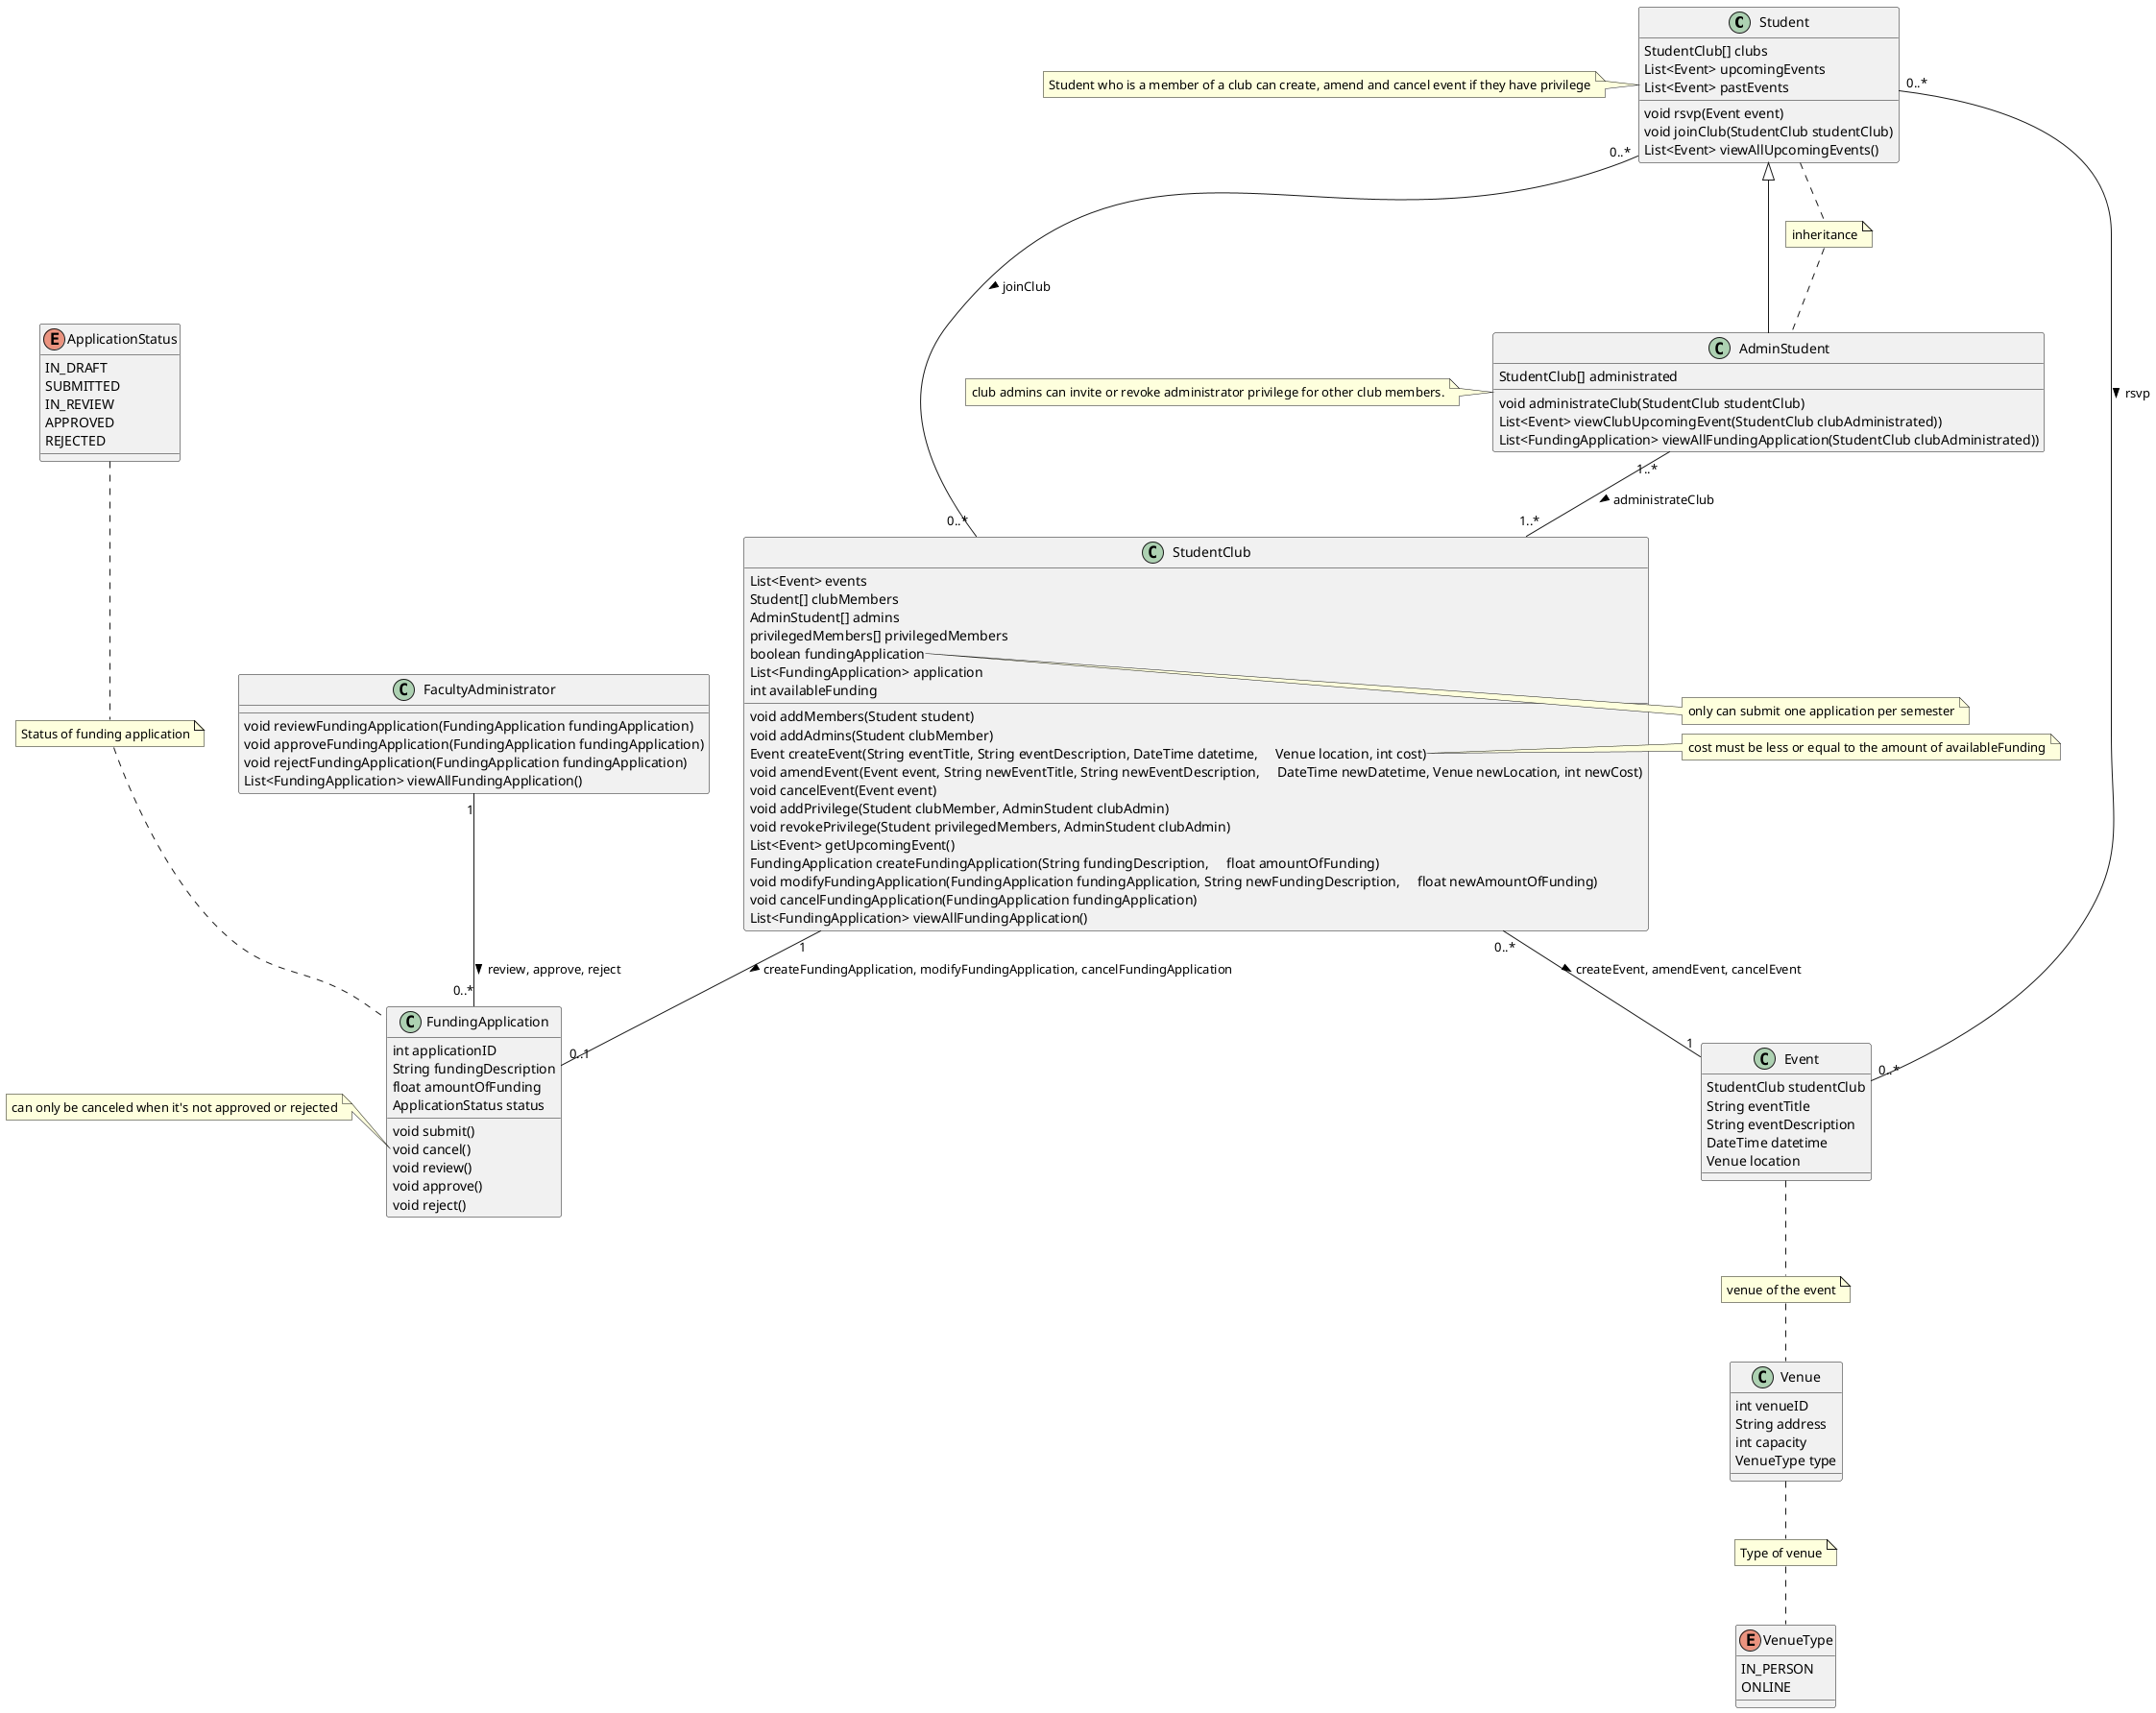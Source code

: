 @startuml
class Student {
    StudentClub[] clubs
    List<Event> upcomingEvents
    List<Event> pastEvents
    void rsvp(Event event)
    void joinClub(StudentClub studentClub)
    List<Event> viewAllUpcomingEvents()
}
note left of Student: Student who is a member of a club can create, amend and cancel event if \
they have privilege

class AdminStudent extends Student {
    StudentClub[] administrated
    void administrateClub(StudentClub studentClub)
    List<Event> viewClubUpcomingEvent(StudentClub clubAdministrated))
    List<FundingApplication> viewAllFundingApplication(StudentClub clubAdministrated))
}
note left of AdminStudent: club admins can invite or revoke administrator privilege \
for other club members.

note "inheritance" as N1
Student .. N1
N1 .. AdminStudent

class StudentClub {
    List<Event> events
    Student[] clubMembers
    AdminStudent[] admins
    privilegedMembers[] privilegedMembers
    boolean fundingApplication
    List<FundingApplication> application
    int availableFunding
    void addMembers(Student student)
    void addAdmins(Student clubMember)
    Event createEvent(String eventTitle, String eventDescription, DateTime datetime, \
    Venue location, int cost)
    void amendEvent(Event event, String newEventTitle, String newEventDescription, \
    DateTime newDatetime, Venue newLocation, int newCost)
    void cancelEvent(Event event)
    void addPrivilege(Student clubMember, AdminStudent clubAdmin)
    void revokePrivilege(Student privilegedMembers, AdminStudent clubAdmin)
    List<Event> getUpcomingEvent()
    FundingApplication createFundingApplication(String fundingDescription, \
    float amountOfFunding)
    void modifyFundingApplication(FundingApplication fundingApplication, String newFundingDescription, \
    float newAmountOfFunding)
    void cancelFundingApplication(FundingApplication fundingApplication)
    List<FundingApplication> viewAllFundingApplication()
}

note right of StudentClub::fundingApplication
    only can submit one application per semester
end note

note right of StudentClub::createEvent
    cost must be less or equal to the amount of availableFunding
end note

class Venue {
    int venueID
    String address
    int capacity
    VenueType type
}

enum VenueType {
    IN_PERSON
    ONLINE
}

class Event {
    StudentClub studentClub
    String eventTitle
    String eventDescription
    DateTime datetime
    Venue location
}

note "venue of the event" as N2
Event .. N2
N2 .. Venue
note "Type of venue" as N3
Venue .. N3
N3 .. VenueType

class FundingApplication {
    int applicationID
    String fundingDescription
    float amountOfFunding
    ApplicationStatus status
    void submit()
    void cancel()
    void review()
    void approve()
    void reject()
}

note left of FundingApplication::cancel()
    can only be canceled when it's not approved or rejected
end note

enum ApplicationStatus {
    IN_DRAFT
    SUBMITTED
    IN_REVIEW
    APPROVED
    REJECTED
}

note "Status of funding application" as N4
ApplicationStatus .. N4
N4 .. FundingApplication

class FacultyAdministrator {
    void reviewFundingApplication(FundingApplication fundingApplication)
    void approveFundingApplication(FundingApplication fundingApplication)
    void rejectFundingApplication(FundingApplication fundingApplication)
    List<FundingApplication> viewAllFundingApplication()
}

Student "0..*" -- "0..*" Event : rsvp >
AdminStudent "1..*" -- "1..*" StudentClub : administrateClub >
Student "0..*" -- "0..*" StudentClub : joinClub >
StudentClub "0..*" -- "1" Event : createEvent, amendEvent, cancelEvent >
StudentClub "1" -- "0..1" FundingApplication : createFundingApplication, \
modifyFundingApplication, cancelFundingApplication >
FacultyAdministrator "1" -- "0..*" FundingApplication : review, approve, reject >


@enduml

